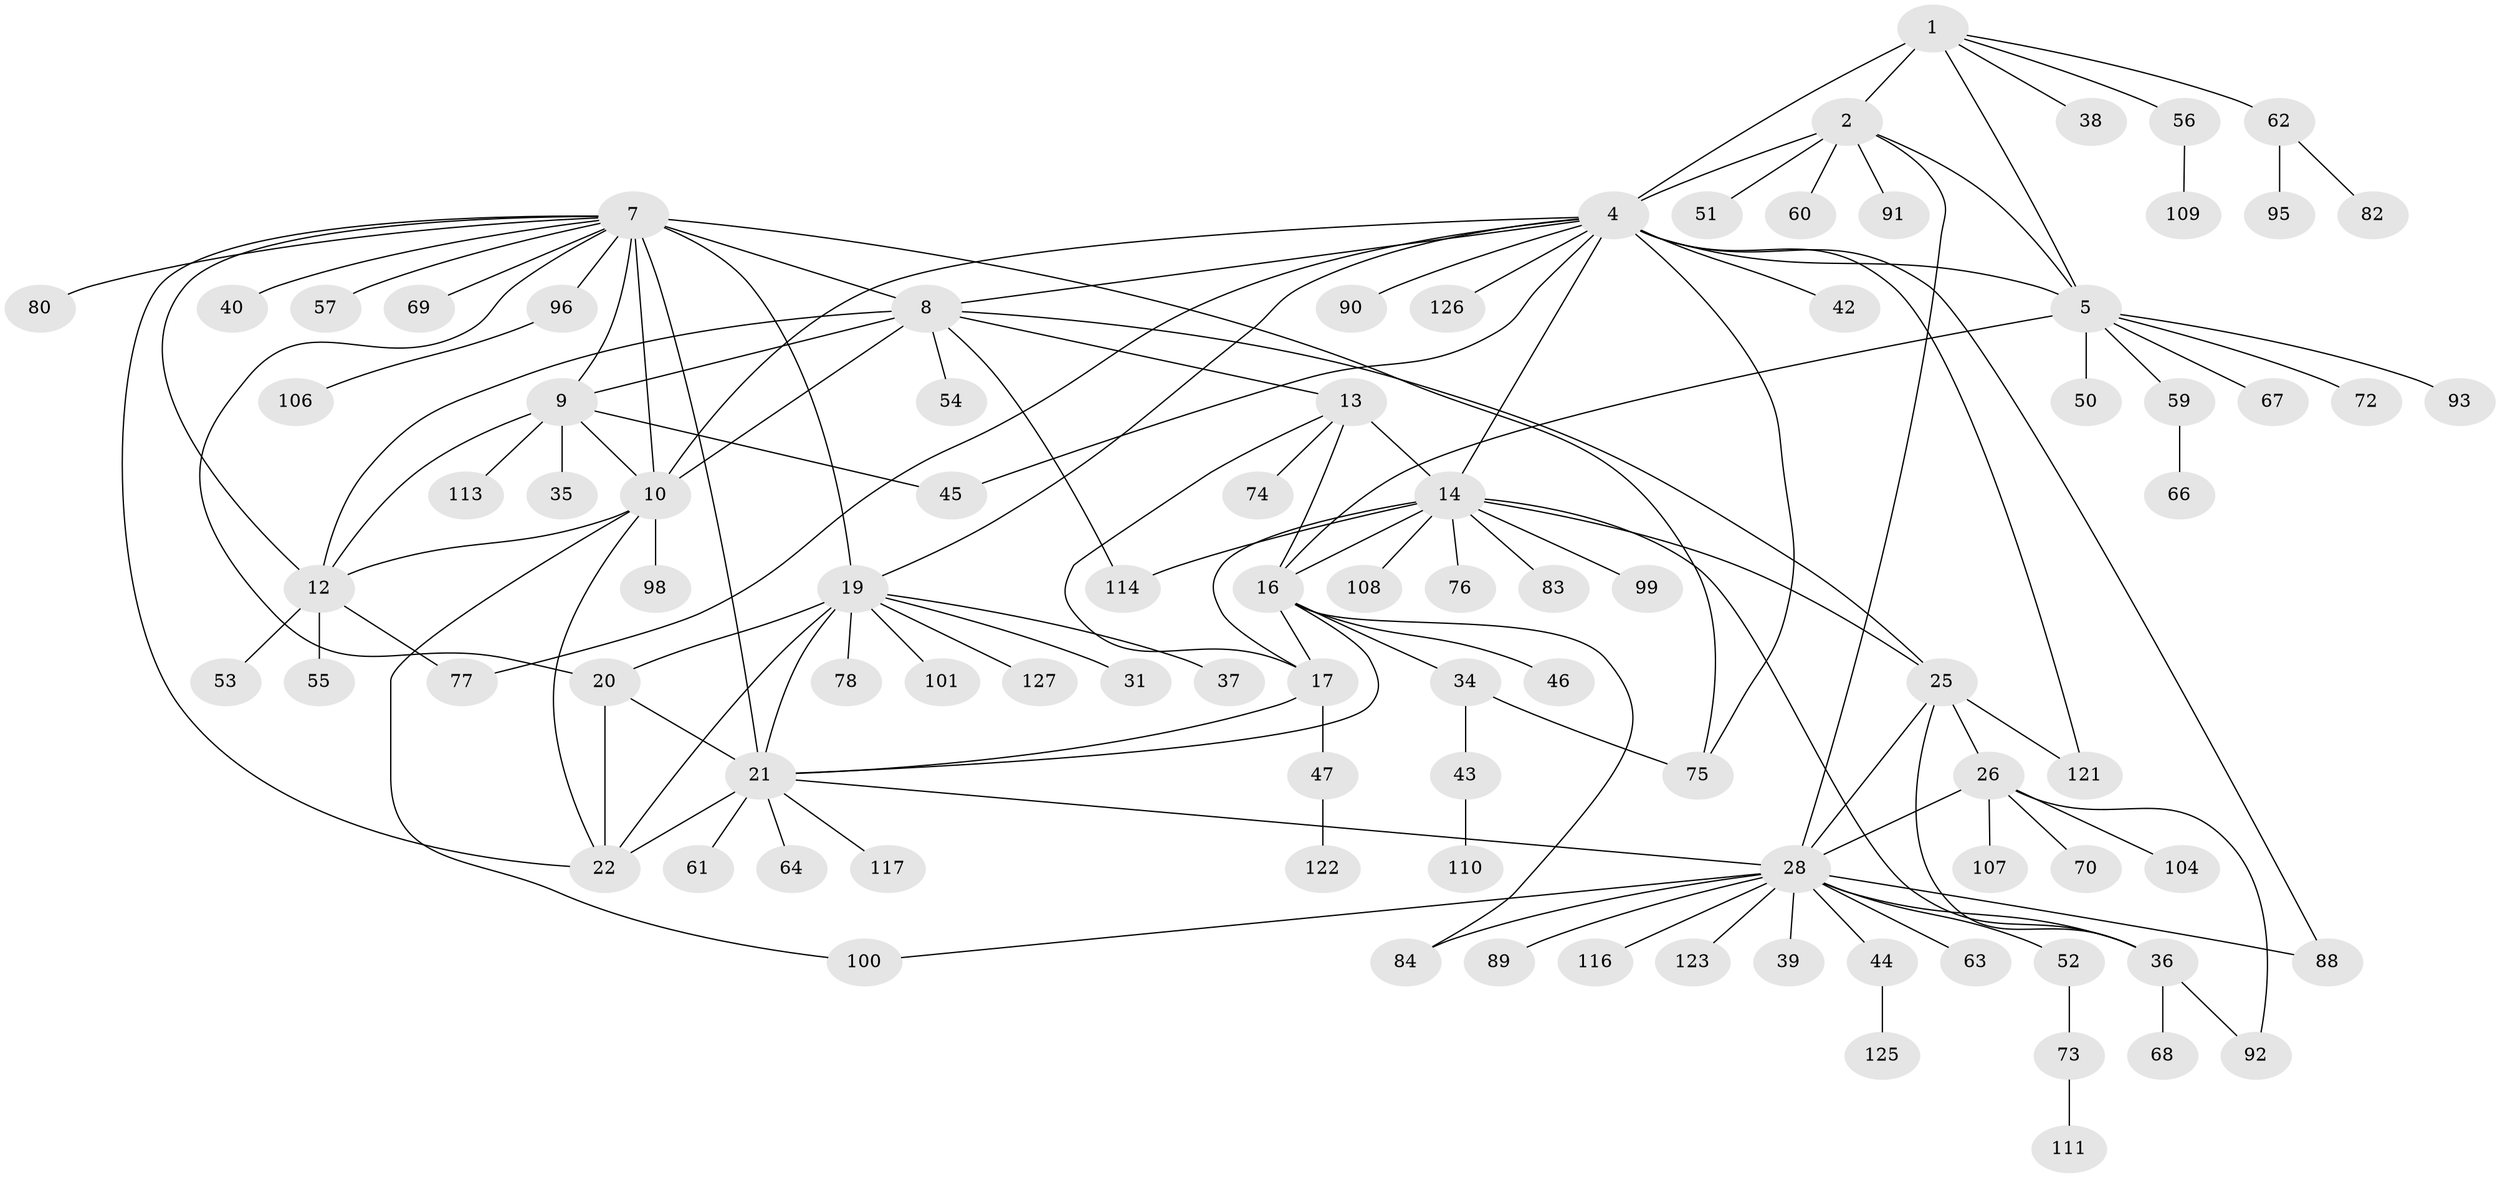 // original degree distribution, {9: 0.03125, 7: 0.0390625, 10: 0.0390625, 12: 0.03125, 5: 0.0078125, 8: 0.03125, 6: 0.046875, 14: 0.0078125, 1: 0.5, 2: 0.1875, 3: 0.0625, 4: 0.015625}
// Generated by graph-tools (version 1.1) at 2025/11/02/27/25 16:11:29]
// undirected, 93 vertices, 133 edges
graph export_dot {
graph [start="1"]
  node [color=gray90,style=filled];
  1 [super="+49"];
  2 [super="+3"];
  4 [super="+6"];
  5 [super="+79"];
  7 [super="+23"];
  8 [super="+58"];
  9 [super="+11"];
  10 [super="+105"];
  12 [super="+85"];
  13 [super="+18"];
  14 [super="+15"];
  16 [super="+33"];
  17 [super="+32"];
  19 [super="+128"];
  20 [super="+81"];
  21 [super="+24"];
  22 [super="+115"];
  25 [super="+29"];
  26 [super="+27"];
  28 [super="+30"];
  31;
  34 [super="+103"];
  35;
  36 [super="+41"];
  37 [super="+118"];
  38;
  39;
  40 [super="+97"];
  42 [super="+48"];
  43 [super="+87"];
  44;
  45;
  46;
  47 [super="+65"];
  50;
  51;
  52 [super="+124"];
  53 [super="+94"];
  54;
  55;
  56 [super="+71"];
  57;
  59 [super="+112"];
  60;
  61;
  62;
  63 [super="+119"];
  64;
  66;
  67;
  68 [super="+120"];
  69 [super="+86"];
  70;
  72;
  73;
  74;
  75 [super="+102"];
  76;
  77;
  78;
  80;
  82;
  83;
  84;
  88;
  89;
  90;
  91;
  92;
  93;
  95;
  96;
  98;
  99;
  100;
  101;
  104;
  106;
  107;
  108;
  109;
  110;
  111;
  113;
  114;
  116;
  117;
  121;
  122;
  123;
  125;
  126;
  127;
  1 -- 2 [weight=2];
  1 -- 4 [weight=2];
  1 -- 5;
  1 -- 38;
  1 -- 56;
  1 -- 62;
  2 -- 4 [weight=4];
  2 -- 5 [weight=2];
  2 -- 51;
  2 -- 60;
  2 -- 91;
  2 -- 28;
  4 -- 5 [weight=2];
  4 -- 42;
  4 -- 77;
  4 -- 90;
  4 -- 126;
  4 -- 14;
  4 -- 10;
  4 -- 75;
  4 -- 45;
  4 -- 19;
  4 -- 88;
  4 -- 121;
  4 -- 8;
  5 -- 50;
  5 -- 59;
  5 -- 67;
  5 -- 72;
  5 -- 93;
  5 -- 16;
  7 -- 8;
  7 -- 9 [weight=2];
  7 -- 10;
  7 -- 12;
  7 -- 40;
  7 -- 57;
  7 -- 75 [weight=2];
  7 -- 96;
  7 -- 69;
  7 -- 80;
  7 -- 19;
  7 -- 20;
  7 -- 21 [weight=2];
  7 -- 22;
  8 -- 9 [weight=2];
  8 -- 10;
  8 -- 12;
  8 -- 54;
  8 -- 114;
  8 -- 25;
  8 -- 13;
  9 -- 10 [weight=2];
  9 -- 12 [weight=2];
  9 -- 35;
  9 -- 45;
  9 -- 113;
  10 -- 12;
  10 -- 98;
  10 -- 100;
  10 -- 22;
  12 -- 53;
  12 -- 55;
  12 -- 77;
  13 -- 14 [weight=4];
  13 -- 16 [weight=2];
  13 -- 17 [weight=2];
  13 -- 74;
  14 -- 16 [weight=2];
  14 -- 17 [weight=2];
  14 -- 25;
  14 -- 99;
  14 -- 36;
  14 -- 76;
  14 -- 108;
  14 -- 83;
  14 -- 114;
  16 -- 17;
  16 -- 21;
  16 -- 34;
  16 -- 46;
  16 -- 84;
  17 -- 47;
  17 -- 21;
  19 -- 20;
  19 -- 21 [weight=2];
  19 -- 22;
  19 -- 31;
  19 -- 37;
  19 -- 78;
  19 -- 101;
  19 -- 127;
  20 -- 21 [weight=2];
  20 -- 22;
  21 -- 22 [weight=2];
  21 -- 64;
  21 -- 117;
  21 -- 28;
  21 -- 61;
  25 -- 26 [weight=4];
  25 -- 28 [weight=4];
  25 -- 121;
  25 -- 36;
  26 -- 28 [weight=4];
  26 -- 70;
  26 -- 107;
  26 -- 104;
  26 -- 92;
  28 -- 39;
  28 -- 44;
  28 -- 84;
  28 -- 89;
  28 -- 100;
  28 -- 36;
  28 -- 123;
  28 -- 52;
  28 -- 116;
  28 -- 88;
  28 -- 63;
  34 -- 43;
  34 -- 75;
  36 -- 92;
  36 -- 68;
  43 -- 110;
  44 -- 125;
  47 -- 122;
  52 -- 73;
  56 -- 109;
  59 -- 66;
  62 -- 82;
  62 -- 95;
  73 -- 111;
  96 -- 106;
}
